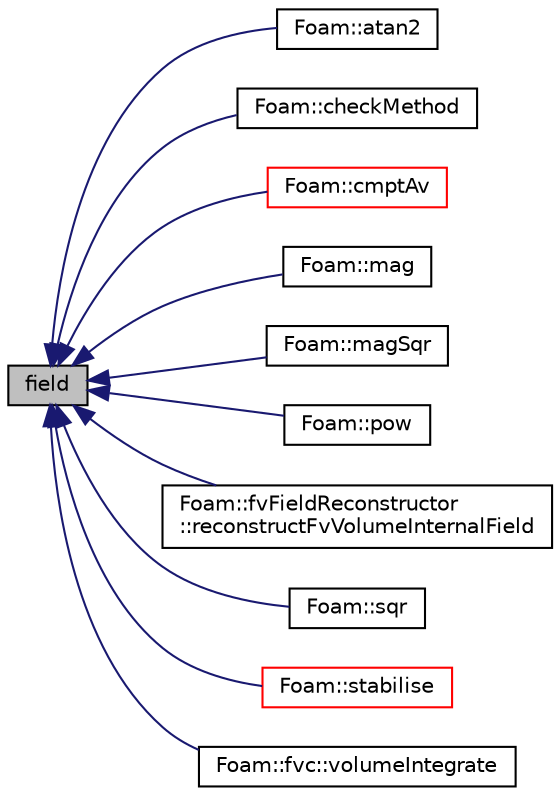 digraph "field"
{
  bgcolor="transparent";
  edge [fontname="Helvetica",fontsize="10",labelfontname="Helvetica",labelfontsize="10"];
  node [fontname="Helvetica",fontsize="10",shape=record];
  rankdir="LR";
  Node1 [label="field",height=0.2,width=0.4,color="black", fillcolor="grey75", style="filled", fontcolor="black"];
  Node1 -> Node2 [dir="back",color="midnightblue",fontsize="10",style="solid",fontname="Helvetica"];
  Node2 [label="Foam::atan2",height=0.2,width=0.4,color="black",URL="$a10909.html#ab4a9cecc43d3bf52428da59c99ccbc57"];
  Node1 -> Node3 [dir="back",color="midnightblue",fontsize="10",style="solid",fontname="Helvetica"];
  Node3 [label="Foam::checkMethod",height=0.2,width=0.4,color="black",URL="$a10909.html#af7c5aac53b9e18ea8377a3c3a973114b"];
  Node1 -> Node4 [dir="back",color="midnightblue",fontsize="10",style="solid",fontname="Helvetica"];
  Node4 [label="Foam::cmptAv",height=0.2,width=0.4,color="red",URL="$a10909.html#a7af056d5acb329854c78eb3267468c11"];
  Node1 -> Node5 [dir="back",color="midnightblue",fontsize="10",style="solid",fontname="Helvetica"];
  Node5 [label="Foam::mag",height=0.2,width=0.4,color="black",URL="$a10909.html#a92aae880dfb6993d9375a3e201d6f10f"];
  Node1 -> Node6 [dir="back",color="midnightblue",fontsize="10",style="solid",fontname="Helvetica"];
  Node6 [label="Foam::magSqr",height=0.2,width=0.4,color="black",URL="$a10909.html#a454821945281ec79113152534bf84573"];
  Node1 -> Node7 [dir="back",color="midnightblue",fontsize="10",style="solid",fontname="Helvetica"];
  Node7 [label="Foam::pow",height=0.2,width=0.4,color="black",URL="$a10909.html#a6b92ae8dde41fda19757ad61094b5250"];
  Node1 -> Node8 [dir="back",color="midnightblue",fontsize="10",style="solid",fontname="Helvetica"];
  Node8 [label="Foam::fvFieldReconstructor\l::reconstructFvVolumeInternalField",height=0.2,width=0.4,color="black",URL="$a00890.html#a8b4b44f2c02fd0fa32882f63ca1facbc"];
  Node1 -> Node9 [dir="back",color="midnightblue",fontsize="10",style="solid",fontname="Helvetica"];
  Node9 [label="Foam::sqr",height=0.2,width=0.4,color="black",URL="$a10909.html#af4290fa013d316c55ba38c42e2424ec0"];
  Node1 -> Node10 [dir="back",color="midnightblue",fontsize="10",style="solid",fontname="Helvetica"];
  Node10 [label="Foam::stabilise",height=0.2,width=0.4,color="red",URL="$a10909.html#a1f3543a73e4e73c68a5d03e4dba703dd"];
  Node1 -> Node11 [dir="back",color="midnightblue",fontsize="10",style="solid",fontname="Helvetica"];
  Node11 [label="Foam::fvc::volumeIntegrate",height=0.2,width=0.4,color="black",URL="$a10944.html#a0033740d7956591ab76711a18fe57567"];
}
